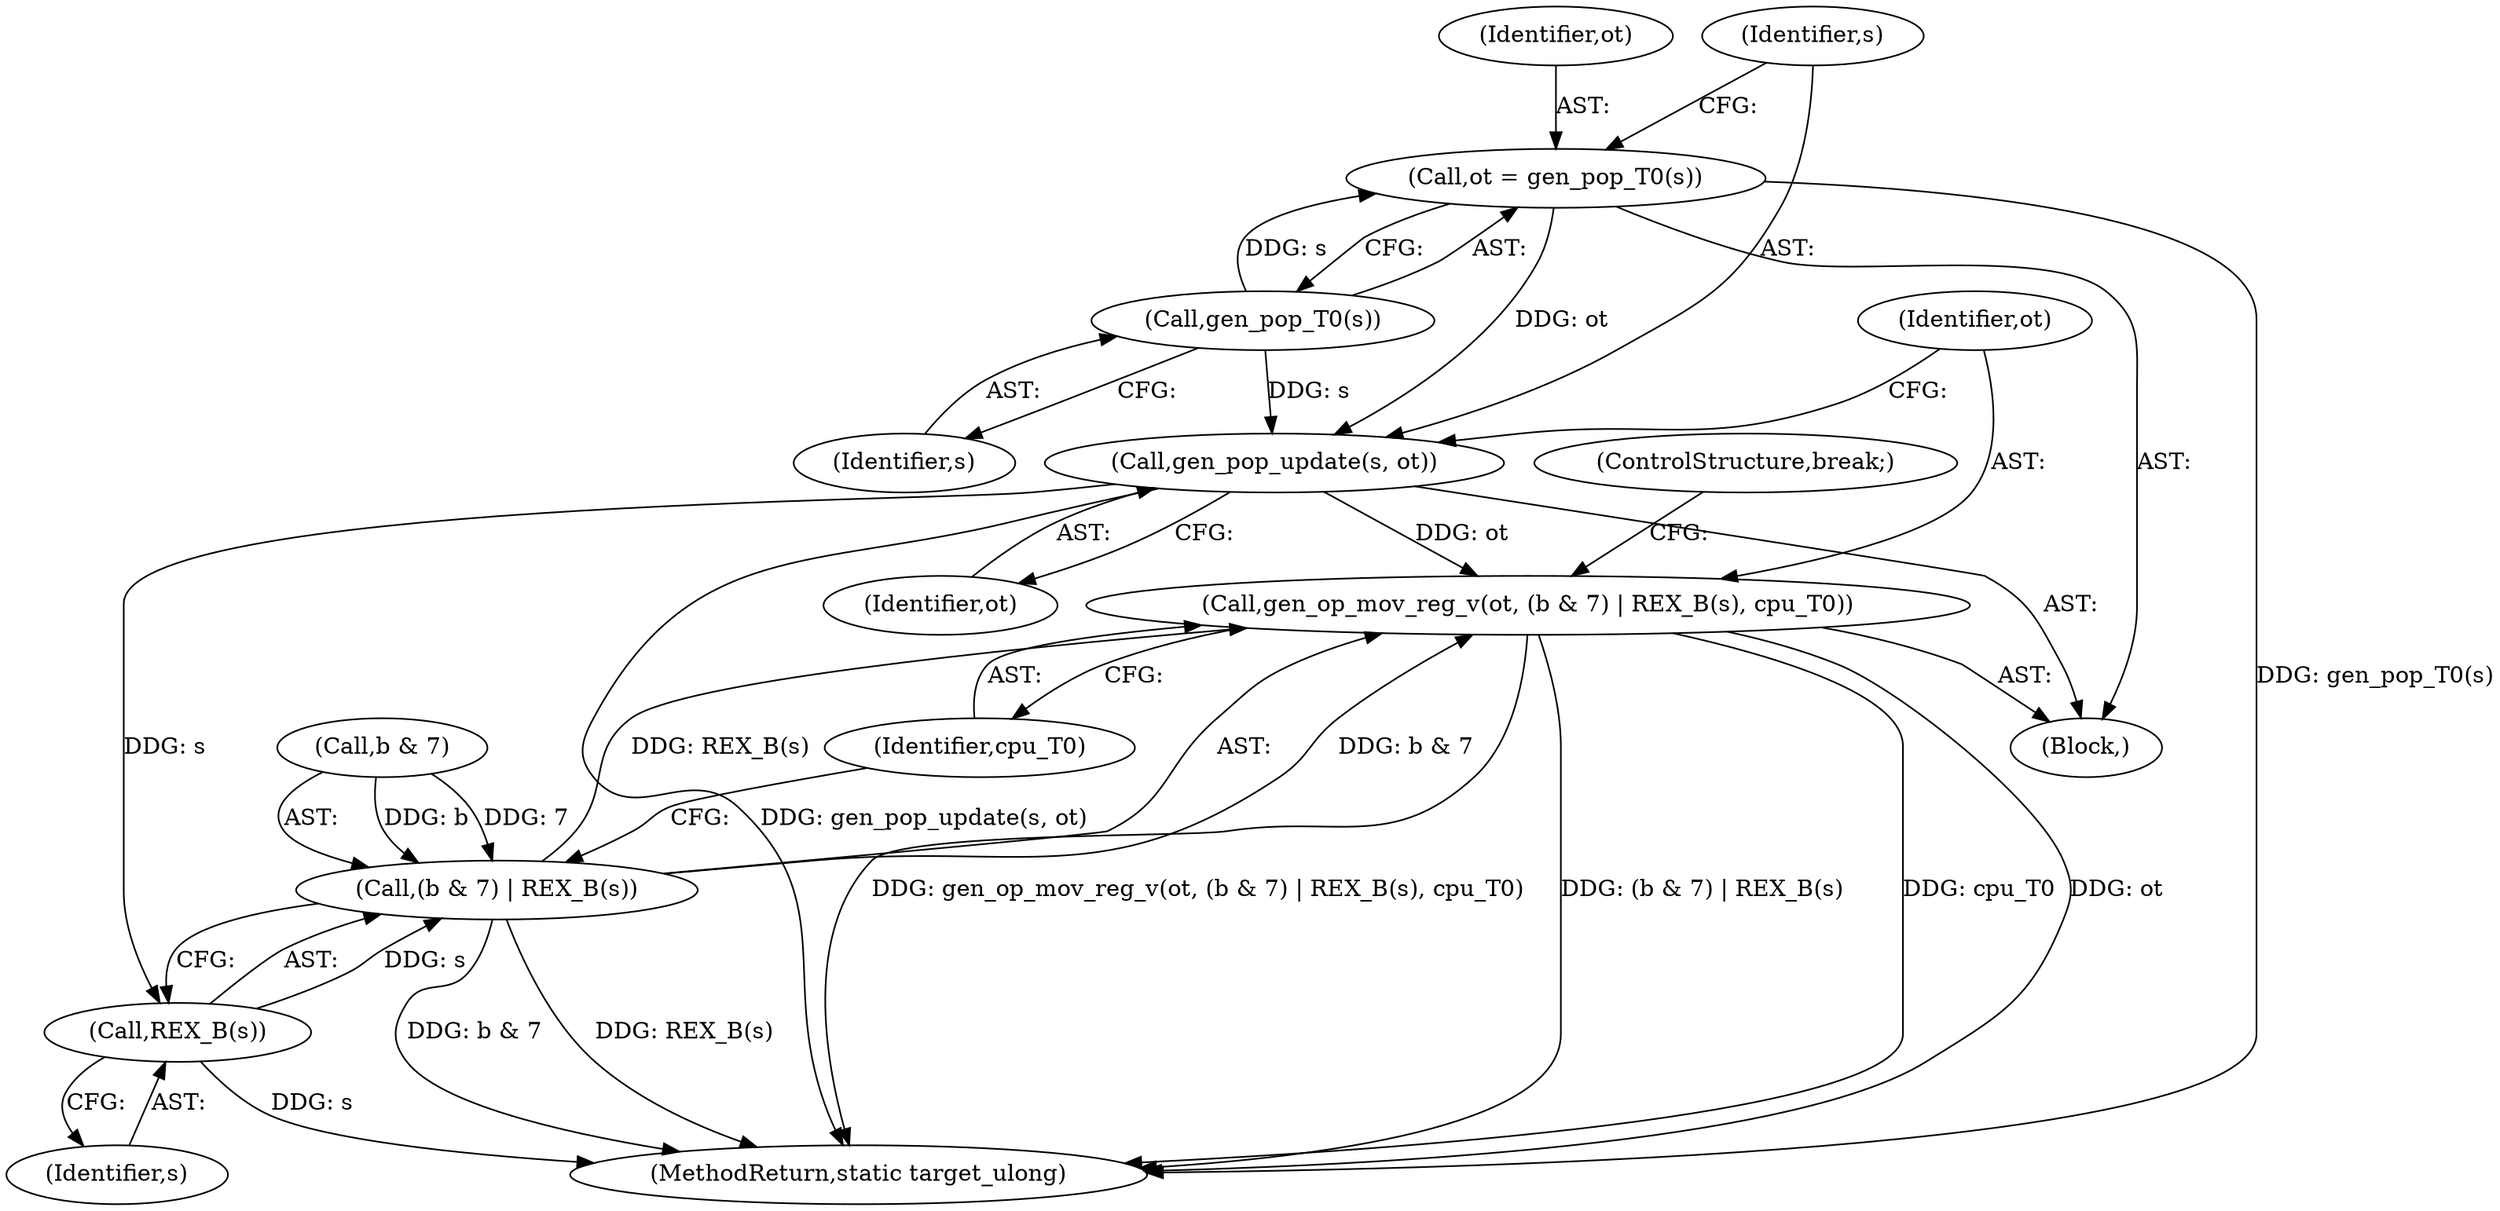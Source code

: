 digraph "0_qemu_30663fd26c0307e414622c7a8607fbc04f92ec14@API" {
"1003084" [label="(Call,gen_pop_update(s, ot))"];
"1003082" [label="(Call,gen_pop_T0(s))"];
"1003080" [label="(Call,ot = gen_pop_T0(s))"];
"1003087" [label="(Call,gen_op_mov_reg_v(ot, (b & 7) | REX_B(s), cpu_T0))"];
"1003093" [label="(Call,REX_B(s))"];
"1003089" [label="(Call,(b & 7) | REX_B(s))"];
"1003093" [label="(Call,REX_B(s))"];
"1003082" [label="(Call,gen_pop_T0(s))"];
"1011840" [label="(MethodReturn,static target_ulong)"];
"1003089" [label="(Call,(b & 7) | REX_B(s))"];
"1003096" [label="(ControlStructure,break;)"];
"1003094" [label="(Identifier,s)"];
"1003090" [label="(Call,b & 7)"];
"1003085" [label="(Identifier,s)"];
"1003081" [label="(Identifier,ot)"];
"1003087" [label="(Call,gen_op_mov_reg_v(ot, (b & 7) | REX_B(s), cpu_T0))"];
"1003080" [label="(Call,ot = gen_pop_T0(s))"];
"1003086" [label="(Identifier,ot)"];
"1003083" [label="(Identifier,s)"];
"1003088" [label="(Identifier,ot)"];
"1003095" [label="(Identifier,cpu_T0)"];
"1001025" [label="(Block,)"];
"1003084" [label="(Call,gen_pop_update(s, ot))"];
"1003084" -> "1001025"  [label="AST: "];
"1003084" -> "1003086"  [label="CFG: "];
"1003085" -> "1003084"  [label="AST: "];
"1003086" -> "1003084"  [label="AST: "];
"1003088" -> "1003084"  [label="CFG: "];
"1003084" -> "1011840"  [label="DDG: gen_pop_update(s, ot)"];
"1003082" -> "1003084"  [label="DDG: s"];
"1003080" -> "1003084"  [label="DDG: ot"];
"1003084" -> "1003087"  [label="DDG: ot"];
"1003084" -> "1003093"  [label="DDG: s"];
"1003082" -> "1003080"  [label="AST: "];
"1003082" -> "1003083"  [label="CFG: "];
"1003083" -> "1003082"  [label="AST: "];
"1003080" -> "1003082"  [label="CFG: "];
"1003082" -> "1003080"  [label="DDG: s"];
"1003080" -> "1001025"  [label="AST: "];
"1003081" -> "1003080"  [label="AST: "];
"1003085" -> "1003080"  [label="CFG: "];
"1003080" -> "1011840"  [label="DDG: gen_pop_T0(s)"];
"1003087" -> "1001025"  [label="AST: "];
"1003087" -> "1003095"  [label="CFG: "];
"1003088" -> "1003087"  [label="AST: "];
"1003089" -> "1003087"  [label="AST: "];
"1003095" -> "1003087"  [label="AST: "];
"1003096" -> "1003087"  [label="CFG: "];
"1003087" -> "1011840"  [label="DDG: gen_op_mov_reg_v(ot, (b & 7) | REX_B(s), cpu_T0)"];
"1003087" -> "1011840"  [label="DDG: (b & 7) | REX_B(s)"];
"1003087" -> "1011840"  [label="DDG: cpu_T0"];
"1003087" -> "1011840"  [label="DDG: ot"];
"1003089" -> "1003087"  [label="DDG: b & 7"];
"1003089" -> "1003087"  [label="DDG: REX_B(s)"];
"1003093" -> "1003089"  [label="AST: "];
"1003093" -> "1003094"  [label="CFG: "];
"1003094" -> "1003093"  [label="AST: "];
"1003089" -> "1003093"  [label="CFG: "];
"1003093" -> "1011840"  [label="DDG: s"];
"1003093" -> "1003089"  [label="DDG: s"];
"1003090" -> "1003089"  [label="AST: "];
"1003095" -> "1003089"  [label="CFG: "];
"1003089" -> "1011840"  [label="DDG: REX_B(s)"];
"1003089" -> "1011840"  [label="DDG: b & 7"];
"1003090" -> "1003089"  [label="DDG: b"];
"1003090" -> "1003089"  [label="DDG: 7"];
}
